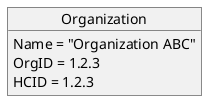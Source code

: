 @startuml single_affinity_domain_community_directory
hide footbox


object "Organization" as Org
Org : Name = "Organization ABC"
Org : OrgID = 1.2.3
Org : HCID = 1.2.3

@enduml

